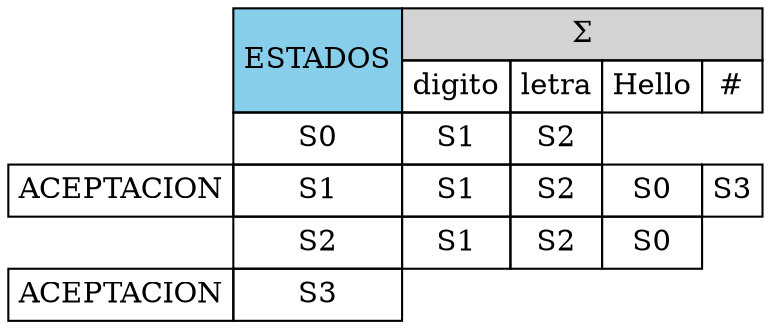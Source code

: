 digraph html { 
abc [shape=none, margin=0, label=< 
<TABLE BORDER="0" CELLBORDER="1" CELLSPACING="0" CELLPADDING="4">
<TR>
<TD BORDER="0"></TD>
<TD COLSPAN = "1" ROWSPAN = "2" BGCOLOR="skyblue">ESTADOS</TD>
<TD COLSPAN="1000" BGCOLOR="lightgrey">Σ</TD>
</TR>
<TR>
<TD BORDER="0"></TD>
<TD>digito</TD>
<TD>letra</TD>
<TD>Hello</TD>
<TD>#</TD>
</TR>
<TR>
<TD BORDER = "0"></TD>
<TD>S0</TD>
<TD>S1</TD>
<TD>S2</TD>
</TR>
<TR>
<TD>ACEPTACION</TD>
<TD>S1</TD>
<TD>S1</TD>
<TD>S2</TD>
<TD>S0</TD>
<TD>S3</TD>
</TR>
<TR>
<TD BORDER = "0"></TD>
<TD>S2</TD>
<TD>S1</TD>
<TD>S2</TD>
<TD>S0</TD>
</TR>
<TR>
<TD>ACEPTACION</TD>
<TD>S3</TD>
</TR>
    </TABLE>>];
}
